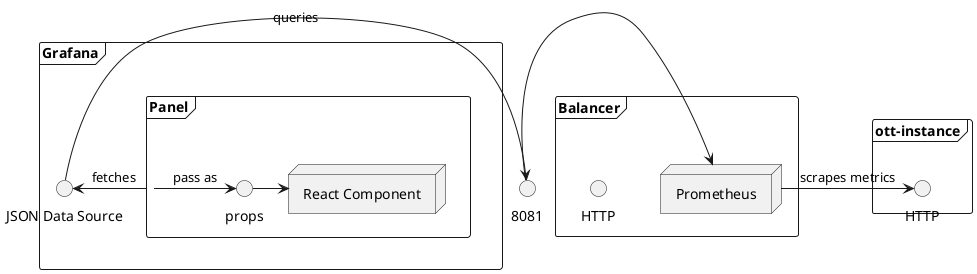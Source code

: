 @startuml
frame Balancer {
  node Prometheus
  interface "HTTP" as bal_http
}

frame Grafana {
  interface "JSON Data Source" as JSON
  frame Panel {
    node "React Component" as Component
    interface props
  }

}

frame ott-instance {
  interface HTTP
}

Panel -> JSON : fetches
Panel -> props : pass as
props -> Component
JSON -> 8081 : queries
8081 -> Prometheus
Prometheus -> HTTP : scrapes metrics
@enduml